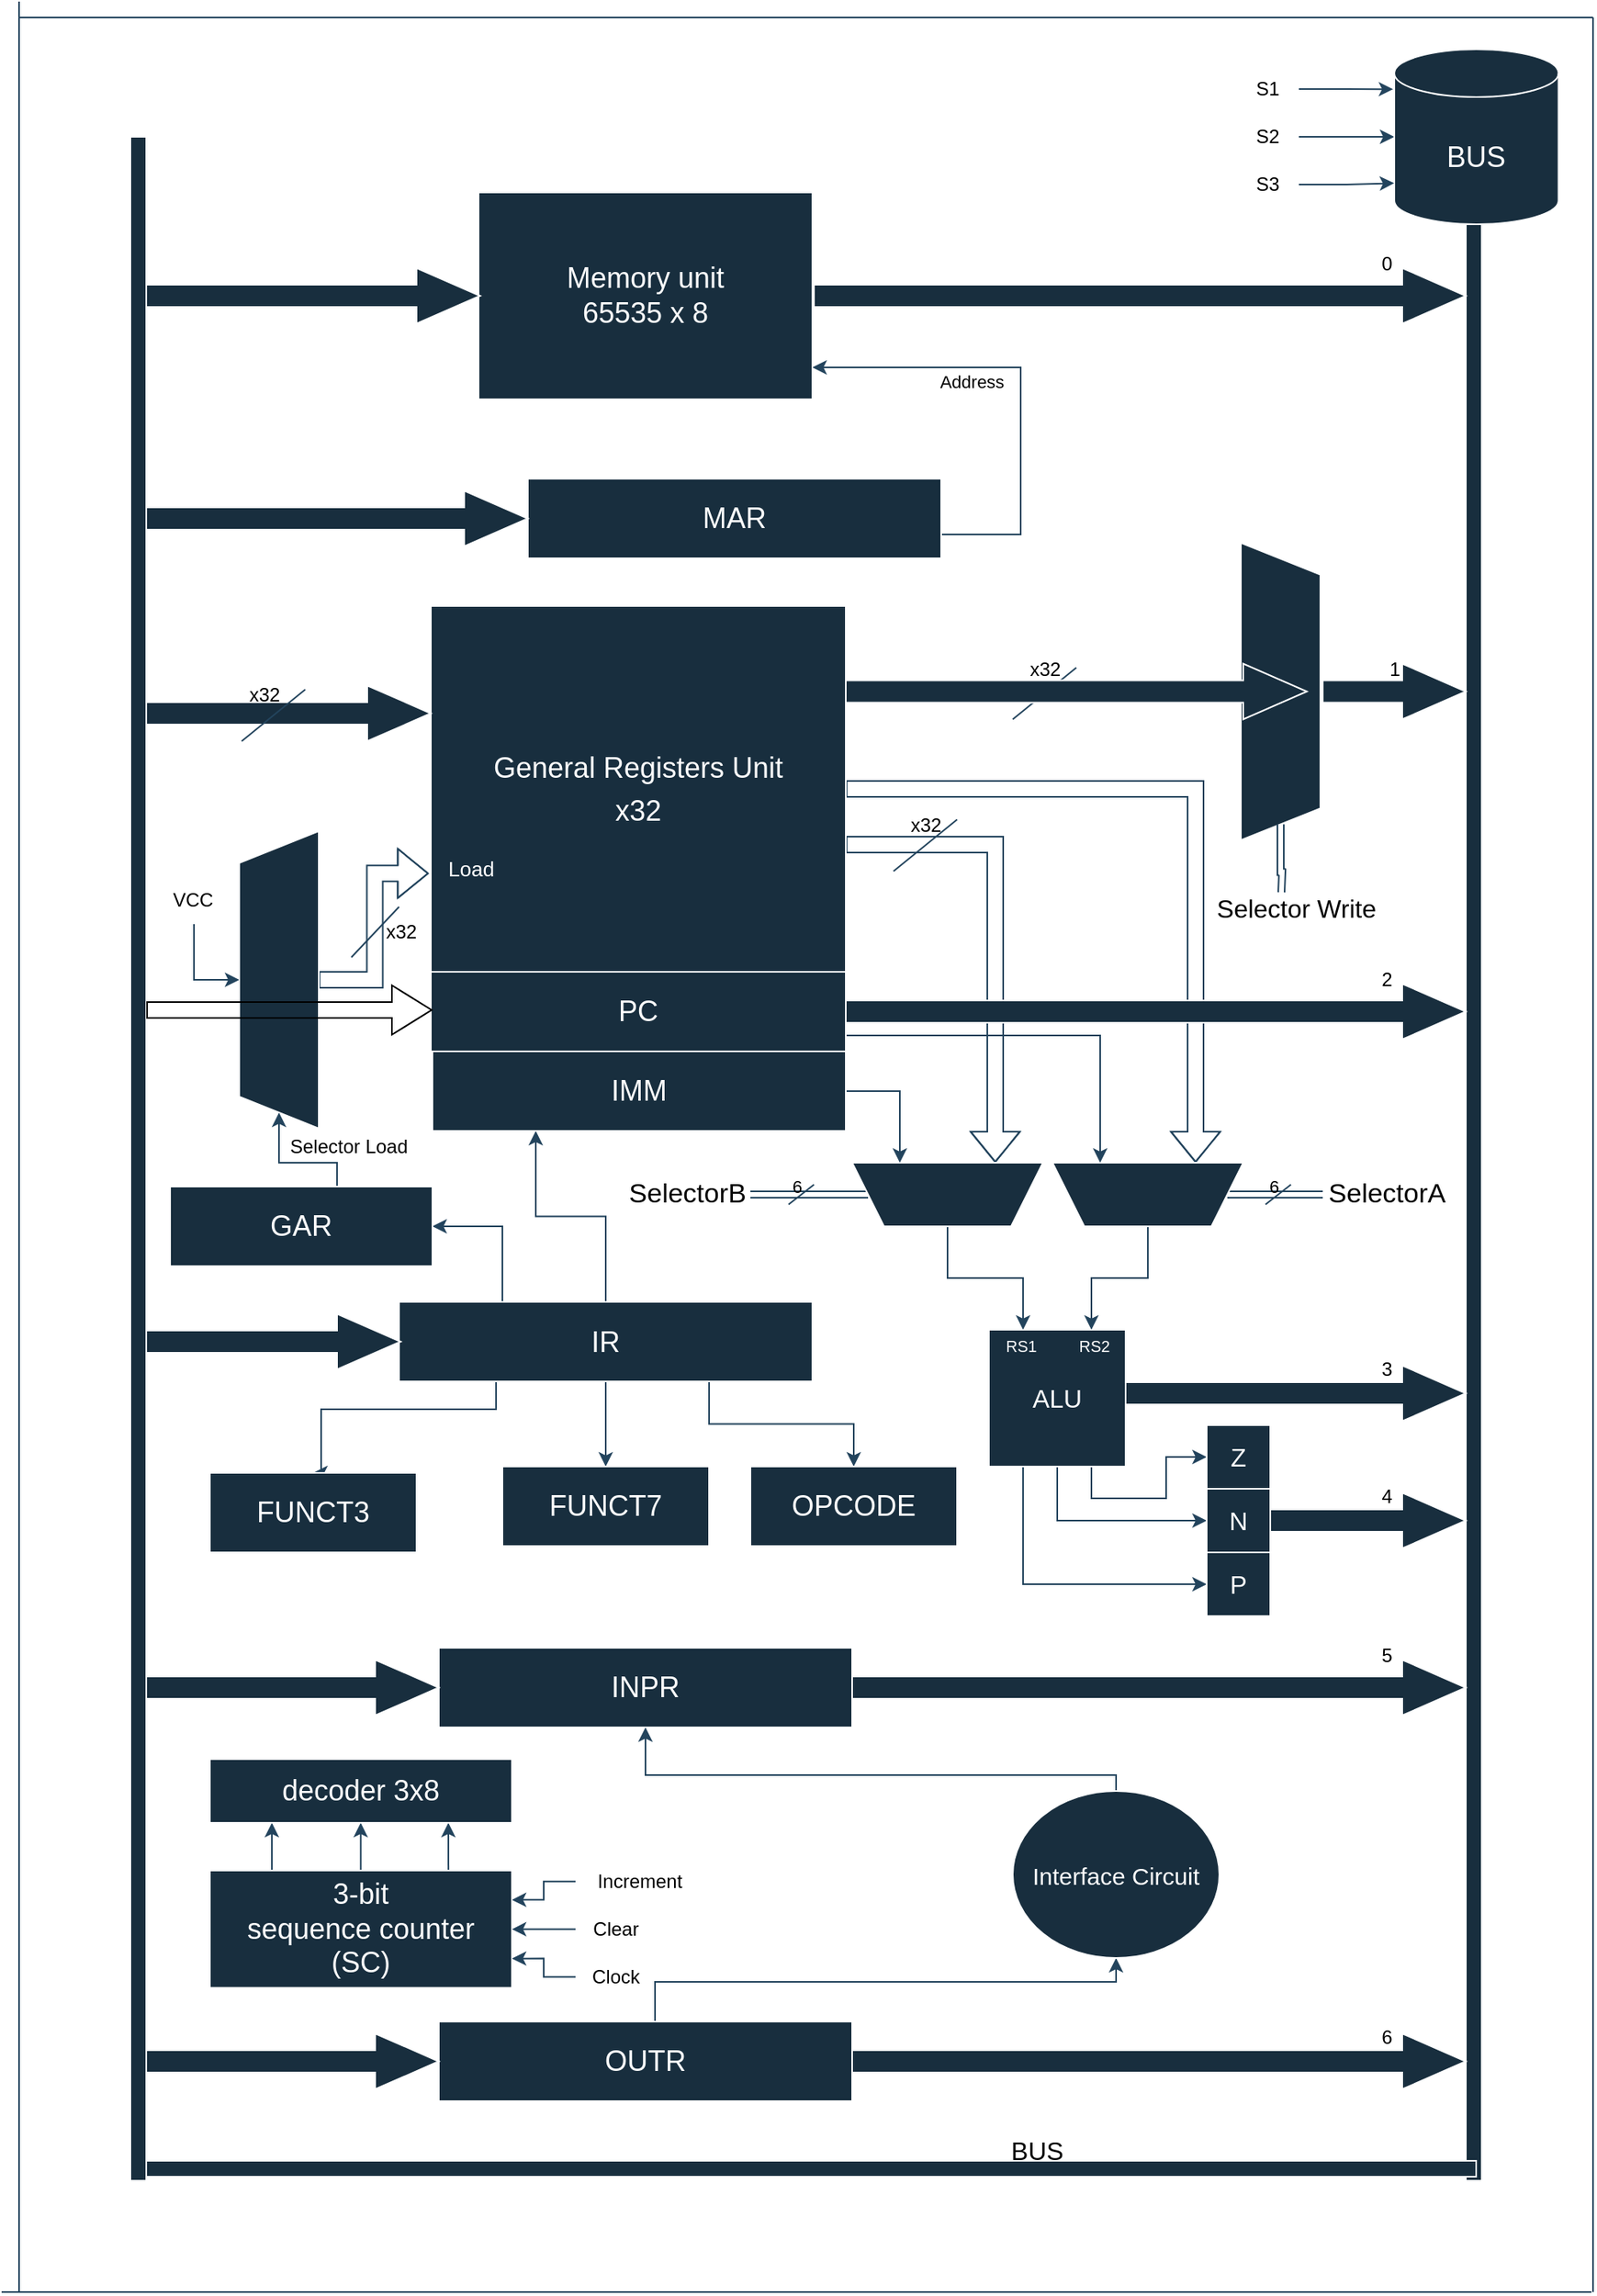 <mxfile version="27.0.8">
  <diagram name="Page-1" id="AlI4EncNNMdCl61SNeBN">
    <mxGraphModel dx="1042" dy="562" grid="1" gridSize="10" guides="1" tooltips="1" connect="1" arrows="1" fold="1" page="1" pageScale="1" pageWidth="827" pageHeight="1169" background="#ffffff" math="0" shadow="0">
      <root>
        <mxCell id="0" />
        <mxCell id="1" parent="0" />
        <mxCell id="_8ZAXlefnrJj5G8Nu_vt-1" value="&lt;font style=&quot;font-size: 18px;&quot;&gt;Memory unit&lt;/font&gt;&lt;div&gt;&lt;font style=&quot;font-size: 18px;&quot;&gt;65535 x 8&lt;/font&gt;&lt;/div&gt;" style="rounded=0;whiteSpace=wrap;html=1;fillStyle=auto;labelBackgroundColor=none;labelBorderColor=none;textShadow=0;fillColor=#182E3E;strokeColor=#FFFFFF;fontColor=light-dark(#FFFFFF,#121212);" parent="1" vertex="1">
          <mxGeometry x="329" y="120" width="210" height="130" as="geometry" />
        </mxCell>
        <mxCell id="_8ZAXlefnrJj5G8Nu_vt-2" value="" style="edgeStyle=orthogonalEdgeStyle;rounded=0;orthogonalLoop=1;jettySize=auto;html=1;labelBackgroundColor=none;fontColor=light-dark(#000000, #121212);labelBorderColor=none;textShadow=0;strokeColor=#23445D;" parent="1" edge="1">
          <mxGeometry relative="1" as="geometry">
            <Array as="points">
              <mxPoint x="670" y="335" />
              <mxPoint x="670" y="230" />
            </Array>
            <mxPoint x="620" y="335" as="sourcePoint" />
            <mxPoint x="539" y="230" as="targetPoint" />
          </mxGeometry>
        </mxCell>
        <mxCell id="_8ZAXlefnrJj5G8Nu_vt-3" value="Address" style="edgeLabel;html=1;align=center;verticalAlign=middle;resizable=0;points=[];labelBackgroundColor=none;rounded=0;labelBorderColor=none;textShadow=0;fontColor=light-dark(#000000, #121212);" parent="_8ZAXlefnrJj5G8Nu_vt-2" vertex="1" connectable="0">
          <mxGeometry x="0.455" y="2" relative="1" as="geometry">
            <mxPoint x="22" y="7" as="offset" />
          </mxGeometry>
        </mxCell>
        <mxCell id="_8ZAXlefnrJj5G8Nu_vt-4" value="&lt;font style=&quot;font-size: 18px;&quot;&gt;MAR&lt;/font&gt;" style="rounded=0;whiteSpace=wrap;html=1;labelBackgroundColor=none;labelBorderColor=none;textShadow=0;fillColor=#182E3E;strokeColor=#FFFFFF;fontColor=light-dark(#FFFFFF,#121212);" parent="1" vertex="1">
          <mxGeometry x="360" y="300" width="260" height="50" as="geometry" />
        </mxCell>
        <mxCell id="_8ZAXlefnrJj5G8Nu_vt-8" style="edgeStyle=orthogonalEdgeStyle;rounded=0;orthogonalLoop=1;jettySize=auto;html=1;entryX=0.5;entryY=0;entryDx=0;entryDy=0;labelBorderColor=none;textShadow=0;labelBackgroundColor=none;fontColor=light-dark(#000000, #121212);strokeColor=#23445D;" parent="1" source="_8ZAXlefnrJj5G8Nu_vt-12" target="_8ZAXlefnrJj5G8Nu_vt-77" edge="1">
          <mxGeometry relative="1" as="geometry" />
        </mxCell>
        <mxCell id="_8ZAXlefnrJj5G8Nu_vt-9" style="edgeStyle=orthogonalEdgeStyle;rounded=0;orthogonalLoop=1;jettySize=auto;html=1;entryX=0.5;entryY=0;entryDx=0;entryDy=0;labelBorderColor=none;textShadow=0;labelBackgroundColor=none;fontColor=light-dark(#000000, #121212);strokeColor=#23445D;" parent="1" source="_8ZAXlefnrJj5G8Nu_vt-12" target="_8ZAXlefnrJj5G8Nu_vt-76" edge="1">
          <mxGeometry relative="1" as="geometry">
            <Array as="points">
              <mxPoint x="340" y="885" />
              <mxPoint x="230" y="885" />
              <mxPoint x="230" y="925" />
            </Array>
          </mxGeometry>
        </mxCell>
        <mxCell id="_8ZAXlefnrJj5G8Nu_vt-224" style="edgeStyle=orthogonalEdgeStyle;rounded=0;orthogonalLoop=1;jettySize=auto;html=1;exitX=0.75;exitY=1;exitDx=0;exitDy=0;entryX=0.5;entryY=0;entryDx=0;entryDy=0;labelBorderColor=none;textShadow=0;labelBackgroundColor=none;fontColor=light-dark(#000000, #121212);strokeColor=#23445D;" parent="1" source="_8ZAXlefnrJj5G8Nu_vt-12" target="_8ZAXlefnrJj5G8Nu_vt-75" edge="1">
          <mxGeometry relative="1" as="geometry" />
        </mxCell>
        <mxCell id="_8ZAXlefnrJj5G8Nu_vt-225" style="edgeStyle=orthogonalEdgeStyle;rounded=0;orthogonalLoop=1;jettySize=auto;html=1;entryX=0.25;entryY=1;entryDx=0;entryDy=0;labelBorderColor=none;textShadow=0;labelBackgroundColor=none;fontColor=light-dark(#000000, #121212);strokeColor=#23445D;exitX=0.5;exitY=0;exitDx=0;exitDy=0;" parent="1" source="_8ZAXlefnrJj5G8Nu_vt-12" target="_8ZAXlefnrJj5G8Nu_vt-191" edge="1">
          <mxGeometry relative="1" as="geometry">
            <mxPoint x="400" y="910" as="sourcePoint" />
            <mxPoint x="365" y="820" as="targetPoint" />
          </mxGeometry>
        </mxCell>
        <mxCell id="_8ZAXlefnrJj5G8Nu_vt-234" style="edgeStyle=orthogonalEdgeStyle;rounded=0;orthogonalLoop=1;jettySize=auto;html=1;exitX=0.25;exitY=0;exitDx=0;exitDy=0;entryX=1;entryY=0.5;entryDx=0;entryDy=0;strokeColor=#23445D;" parent="1" source="_8ZAXlefnrJj5G8Nu_vt-12" target="_8ZAXlefnrJj5G8Nu_vt-233" edge="1">
          <mxGeometry relative="1" as="geometry" />
        </mxCell>
        <mxCell id="_8ZAXlefnrJj5G8Nu_vt-12" value="&lt;font style=&quot;font-size: 18px;&quot;&gt;IR&lt;/font&gt;" style="rounded=0;whiteSpace=wrap;html=1;labelBackgroundColor=none;labelBorderColor=none;textShadow=0;fillColor=#182E3E;strokeColor=#FFFFFF;fontColor=light-dark(#FFFFFF,#121212);" parent="1" vertex="1">
          <mxGeometry x="279" y="817.5" width="260" height="50" as="geometry" />
        </mxCell>
        <mxCell id="_8ZAXlefnrJj5G8Nu_vt-208" style="edgeStyle=orthogonalEdgeStyle;rounded=0;orthogonalLoop=1;jettySize=auto;html=1;exitX=0.75;exitY=1;exitDx=0;exitDy=0;entryX=0;entryY=0.5;entryDx=0;entryDy=0;labelBorderColor=none;textShadow=0;labelBackgroundColor=none;fontColor=light-dark(#000000, #121212);strokeColor=#23445D;" parent="1" source="_8ZAXlefnrJj5G8Nu_vt-26" target="_8ZAXlefnrJj5G8Nu_vt-57" edge="1">
          <mxGeometry relative="1" as="geometry" />
        </mxCell>
        <mxCell id="_8ZAXlefnrJj5G8Nu_vt-209" style="edgeStyle=orthogonalEdgeStyle;rounded=0;orthogonalLoop=1;jettySize=auto;html=1;exitX=0.5;exitY=1;exitDx=0;exitDy=0;entryX=0;entryY=0.5;entryDx=0;entryDy=0;labelBorderColor=none;textShadow=0;labelBackgroundColor=none;fontColor=light-dark(#000000, #121212);strokeColor=#23445D;" parent="1" source="_8ZAXlefnrJj5G8Nu_vt-26" target="_8ZAXlefnrJj5G8Nu_vt-56" edge="1">
          <mxGeometry relative="1" as="geometry" />
        </mxCell>
        <mxCell id="_8ZAXlefnrJj5G8Nu_vt-210" style="edgeStyle=orthogonalEdgeStyle;rounded=0;orthogonalLoop=1;jettySize=auto;html=1;exitX=0.25;exitY=1;exitDx=0;exitDy=0;entryX=0;entryY=0.5;entryDx=0;entryDy=0;labelBorderColor=none;textShadow=0;labelBackgroundColor=none;fontColor=light-dark(#000000, #121212);strokeColor=#23445D;" parent="1" source="_8ZAXlefnrJj5G8Nu_vt-26" target="_8ZAXlefnrJj5G8Nu_vt-55" edge="1">
          <mxGeometry relative="1" as="geometry" />
        </mxCell>
        <mxCell id="_8ZAXlefnrJj5G8Nu_vt-26" value="&lt;font style=&quot;font-size: 16px;&quot;&gt;ALU&lt;/font&gt;" style="whiteSpace=wrap;html=1;aspect=fixed;labelBackgroundColor=none;rounded=0;labelBorderColor=none;textShadow=0;fillColor=#182E3E;strokeColor=#FFFFFF;fontColor=light-dark(#FFFFFF,#121212);" parent="1" vertex="1">
          <mxGeometry x="650" y="835" width="86" height="86" as="geometry" />
        </mxCell>
        <mxCell id="_8ZAXlefnrJj5G8Nu_vt-29" value="" style="html=1;points=[[0,0,0,0,5],[0,1,0,0,-5],[1,0,0,0,5],[1,1,0,0,-5]];perimeter=orthogonalPerimeter;outlineConnect=0;targetShapes=umlLifeline;portConstraint=eastwest;newEdgeStyle={&quot;curved&quot;:0,&quot;rounded&quot;:0};labelBackgroundColor=none;rounded=0;labelBorderColor=none;textShadow=0;fillColor=#182E3E;strokeColor=#FFFFFF;fontColor=light-dark(#000000, #121212);" parent="1" vertex="1">
          <mxGeometry x="950" y="80" width="10" height="1290" as="geometry" />
        </mxCell>
        <mxCell id="_8ZAXlefnrJj5G8Nu_vt-30" value="" style="html=1;points=[[0,0,0,0,5],[0,1,0,0,-5],[1,0,0,0,5],[1,1,0,0,-5]];perimeter=orthogonalPerimeter;outlineConnect=0;targetShapes=umlLifeline;portConstraint=eastwest;newEdgeStyle={&quot;curved&quot;:0,&quot;rounded&quot;:0};rotation=90;labelBackgroundColor=none;rounded=0;labelBorderColor=none;textShadow=0;fillColor=#182E3E;strokeColor=#FFFFFF;fontColor=light-dark(#000000, #121212);" parent="1" vertex="1">
          <mxGeometry x="528.37" y="939.38" width="10" height="846.25" as="geometry" />
        </mxCell>
        <mxCell id="_8ZAXlefnrJj5G8Nu_vt-31" value="" style="html=1;points=[[0,0,0,0,5],[0,1,0,0,-5],[1,0,0,0,5],[1,1,0,0,-5]];perimeter=orthogonalPerimeter;outlineConnect=0;targetShapes=umlLifeline;portConstraint=eastwest;newEdgeStyle={&quot;curved&quot;:0,&quot;rounded&quot;:0};labelBackgroundColor=none;rounded=0;labelBorderColor=none;textShadow=0;fillColor=#182E3E;strokeColor=#FFFFFF;fontColor=light-dark(#000000, #121212);" parent="1" vertex="1">
          <mxGeometry x="110" y="85" width="10" height="1285" as="geometry" />
        </mxCell>
        <mxCell id="_8ZAXlefnrJj5G8Nu_vt-35" value="" style="html=1;shadow=0;dashed=0;align=center;verticalAlign=middle;shape=mxgraph.arrows2.arrow;dy=0.6;dx=40;notch=0;labelBackgroundColor=none;rounded=0;labelBorderColor=none;textShadow=0;fillColor=#182E3E;strokeColor=#FFFFFF;fontColor=light-dark(#000000, #121212);" parent="1" vertex="1">
          <mxGeometry x="540" y="167.5" width="410" height="35" as="geometry" />
        </mxCell>
        <mxCell id="_8ZAXlefnrJj5G8Nu_vt-36" value="" style="html=1;shadow=0;dashed=0;align=center;verticalAlign=middle;shape=mxgraph.arrows2.arrow;dy=0.6;dx=40;notch=0;textShadow=0;labelBackgroundColor=none;rounded=0;labelBorderColor=none;fillColor=#182E3E;strokeColor=#FFFFFF;fontColor=light-dark(#000000, #121212);" parent="1" vertex="1">
          <mxGeometry x="736" y="857.5" width="214" height="35" as="geometry" />
        </mxCell>
        <mxCell id="_8ZAXlefnrJj5G8Nu_vt-37" value="" style="html=1;shadow=0;dashed=0;align=center;verticalAlign=middle;shape=mxgraph.arrows2.arrow;dy=0.6;dx=40;notch=0;labelBackgroundColor=none;rounded=0;labelBorderColor=none;textShadow=0;fillColor=#182E3E;strokeColor=#FFFFFF;fontColor=light-dark(#000000, #121212);" parent="1" vertex="1">
          <mxGeometry x="120" y="167.5" width="210" height="35" as="geometry" />
        </mxCell>
        <mxCell id="_8ZAXlefnrJj5G8Nu_vt-38" value="" style="html=1;shadow=0;dashed=0;align=center;verticalAlign=middle;shape=mxgraph.arrows2.arrow;dy=0.6;dx=40;notch=0;labelBackgroundColor=none;rounded=0;labelBorderColor=none;textShadow=0;fillColor=#182E3E;strokeColor=#FFFFFF;fontColor=light-dark(#000000, #121212);" parent="1" vertex="1">
          <mxGeometry x="120" y="307.5" width="240" height="35" as="geometry" />
        </mxCell>
        <mxCell id="_8ZAXlefnrJj5G8Nu_vt-40" value="" style="html=1;shadow=0;dashed=0;align=center;verticalAlign=middle;shape=mxgraph.arrows2.arrow;dy=0.6;dx=40;notch=0;labelBackgroundColor=none;rounded=0;labelBorderColor=none;textShadow=0;fillColor=#182E3E;strokeColor=#FFFFFF;fontColor=light-dark(#000000, #121212);" parent="1" vertex="1">
          <mxGeometry x="120" y="825" width="160" height="35" as="geometry" />
        </mxCell>
        <mxCell id="_8ZAXlefnrJj5G8Nu_vt-46" value="0" style="text;html=1;align=center;verticalAlign=middle;resizable=0;points=[];autosize=1;strokeColor=none;fillColor=none;labelBackgroundColor=none;rounded=0;labelBorderColor=none;textShadow=0;fontColor=light-dark(#000000, #121212);" parent="1" vertex="1">
          <mxGeometry x="885" y="150" width="30" height="30" as="geometry" />
        </mxCell>
        <mxCell id="_8ZAXlefnrJj5G8Nu_vt-51" value="S1" style="text;html=1;align=center;verticalAlign=middle;resizable=0;points=[];autosize=1;strokeColor=none;fillColor=none;labelBackgroundColor=none;rounded=0;labelBorderColor=none;textShadow=0;fontColor=light-dark(#000000, #121212);" parent="1" vertex="1">
          <mxGeometry x="805" y="40" width="40" height="30" as="geometry" />
        </mxCell>
        <mxCell id="_8ZAXlefnrJj5G8Nu_vt-52" style="edgeStyle=orthogonalEdgeStyle;rounded=0;orthogonalLoop=1;jettySize=auto;html=1;labelBorderColor=none;textShadow=0;labelBackgroundColor=none;fontColor=light-dark(#000000, #121212);strokeColor=#23445D;" parent="1" source="_8ZAXlefnrJj5G8Nu_vt-53" target="_8ZAXlefnrJj5G8Nu_vt-74" edge="1">
          <mxGeometry relative="1" as="geometry" />
        </mxCell>
        <mxCell id="_8ZAXlefnrJj5G8Nu_vt-53" value="S2" style="text;html=1;align=center;verticalAlign=middle;resizable=0;points=[];autosize=1;strokeColor=none;fillColor=none;labelBackgroundColor=none;rounded=0;labelBorderColor=none;textShadow=0;fontColor=light-dark(#000000, #121212);" parent="1" vertex="1">
          <mxGeometry x="805" y="70" width="40" height="30" as="geometry" />
        </mxCell>
        <mxCell id="_8ZAXlefnrJj5G8Nu_vt-54" value="S3" style="text;html=1;align=center;verticalAlign=middle;resizable=0;points=[];autosize=1;strokeColor=none;fillColor=none;labelBackgroundColor=none;rounded=0;labelBorderColor=none;textShadow=0;fontColor=light-dark(#000000, #121212);" parent="1" vertex="1">
          <mxGeometry x="805" y="100" width="40" height="30" as="geometry" />
        </mxCell>
        <mxCell id="_8ZAXlefnrJj5G8Nu_vt-55" value="&lt;font style=&quot;font-size: 16px;&quot;&gt;P&lt;/font&gt;" style="whiteSpace=wrap;html=1;aspect=fixed;labelBackgroundColor=none;rounded=0;labelBorderColor=none;textShadow=0;fillColor=#182E3E;strokeColor=#FFFFFF;fontColor=light-dark(#FFFFFF,#121212);" parent="1" vertex="1">
          <mxGeometry x="787" y="975" width="40" height="40" as="geometry" />
        </mxCell>
        <mxCell id="_8ZAXlefnrJj5G8Nu_vt-56" value="&lt;font style=&quot;font-size: 16px;&quot;&gt;N&lt;/font&gt;" style="whiteSpace=wrap;html=1;aspect=fixed;labelBackgroundColor=none;rounded=0;labelBorderColor=none;textShadow=0;fillColor=#182E3E;strokeColor=#FFFFFF;fontColor=light-dark(#FFFFFF,#121212);" parent="1" vertex="1">
          <mxGeometry x="787" y="935" width="40" height="40" as="geometry" />
        </mxCell>
        <mxCell id="_8ZAXlefnrJj5G8Nu_vt-57" value="&lt;span style=&quot;font-size: 16px;&quot;&gt;Z&lt;/span&gt;" style="whiteSpace=wrap;html=1;aspect=fixed;labelBackgroundColor=none;rounded=0;labelBorderColor=none;textShadow=0;fillColor=#182E3E;strokeColor=#FFFFFF;fontColor=light-dark(#FFFFFF,#121212);" parent="1" vertex="1">
          <mxGeometry x="787" y="895" width="40" height="40" as="geometry" />
        </mxCell>
        <mxCell id="_8ZAXlefnrJj5G8Nu_vt-58" value="&lt;font style=&quot;font-size: 16px;&quot;&gt;BUS&lt;/font&gt;" style="text;html=1;align=center;verticalAlign=middle;resizable=0;points=[];autosize=1;strokeColor=none;fillColor=none;labelBackgroundColor=none;labelBorderColor=none;textShadow=0;fontColor=light-dark(#000000, #121212);" parent="1" vertex="1">
          <mxGeometry x="650" y="1336" width="60" height="30" as="geometry" />
        </mxCell>
        <mxCell id="_8ZAXlefnrJj5G8Nu_vt-59" value="" style="endArrow=none;html=1;rounded=0;labelBorderColor=none;textShadow=0;labelBackgroundColor=none;fontColor=light-dark(#000000, #121212);strokeColor=#23445D;" parent="1" edge="1">
          <mxGeometry width="50" height="50" relative="1" as="geometry">
            <mxPoint x="40" y="10" as="sourcePoint" />
            <mxPoint x="1030" y="10" as="targetPoint" />
          </mxGeometry>
        </mxCell>
        <mxCell id="_8ZAXlefnrJj5G8Nu_vt-60" value="" style="endArrow=none;html=1;rounded=0;labelBorderColor=none;textShadow=0;labelBackgroundColor=none;fontColor=light-dark(#000000, #121212);strokeColor=#23445D;" parent="1" edge="1">
          <mxGeometry width="50" height="50" relative="1" as="geometry">
            <mxPoint x="1030" y="1440" as="sourcePoint" />
            <mxPoint x="1030" y="10" as="targetPoint" />
          </mxGeometry>
        </mxCell>
        <mxCell id="_8ZAXlefnrJj5G8Nu_vt-61" value="" style="endArrow=none;html=1;rounded=0;labelBorderColor=none;textShadow=0;labelBackgroundColor=none;fontColor=light-dark(#000000, #121212);strokeColor=#23445D;" parent="1" edge="1">
          <mxGeometry width="50" height="50" relative="1" as="geometry">
            <mxPoint x="29" y="1440" as="sourcePoint" />
            <mxPoint x="1029" y="1440" as="targetPoint" />
          </mxGeometry>
        </mxCell>
        <mxCell id="_8ZAXlefnrJj5G8Nu_vt-62" value="" style="endArrow=none;html=1;rounded=0;labelBorderColor=none;textShadow=0;labelBackgroundColor=none;fontColor=light-dark(#000000, #121212);strokeColor=#23445D;" parent="1" edge="1">
          <mxGeometry width="50" height="50" relative="1" as="geometry">
            <mxPoint x="40" y="1440" as="sourcePoint" />
            <mxPoint x="40" as="targetPoint" />
          </mxGeometry>
        </mxCell>
        <mxCell id="_8ZAXlefnrJj5G8Nu_vt-63" value="&lt;span style=&quot;font-size: 18px;&quot;&gt;INPR&lt;/span&gt;" style="rounded=0;whiteSpace=wrap;html=1;labelBackgroundColor=none;labelBorderColor=none;textShadow=0;fillColor=#182E3E;strokeColor=#FFFFFF;fontColor=light-dark(#FFFFFF,#121212);" parent="1" vertex="1">
          <mxGeometry x="304" y="1035" width="260" height="50" as="geometry" />
        </mxCell>
        <mxCell id="_8ZAXlefnrJj5G8Nu_vt-64" style="edgeStyle=orthogonalEdgeStyle;rounded=0;orthogonalLoop=1;jettySize=auto;html=1;entryX=0.5;entryY=1;entryDx=0;entryDy=0;labelBorderColor=none;textShadow=0;labelBackgroundColor=none;fontColor=light-dark(#000000, #121212);strokeColor=#23445D;" parent="1" source="_8ZAXlefnrJj5G8Nu_vt-65" target="_8ZAXlefnrJj5G8Nu_vt-71" edge="1">
          <mxGeometry relative="1" as="geometry">
            <Array as="points">
              <mxPoint x="440" y="1245" />
              <mxPoint x="730" y="1245" />
            </Array>
          </mxGeometry>
        </mxCell>
        <mxCell id="_8ZAXlefnrJj5G8Nu_vt-65" value="&lt;font style=&quot;font-size: 18px;&quot;&gt;OUTR&lt;/font&gt;" style="rounded=0;whiteSpace=wrap;html=1;labelBackgroundColor=none;labelBorderColor=none;textShadow=0;fillColor=#182E3E;strokeColor=#FFFFFF;fontColor=light-dark(#FFFFFF,#121212);" parent="1" vertex="1">
          <mxGeometry x="304" y="1270" width="260" height="50" as="geometry" />
        </mxCell>
        <mxCell id="_8ZAXlefnrJj5G8Nu_vt-66" value="" style="html=1;shadow=0;dashed=0;align=center;verticalAlign=middle;shape=mxgraph.arrows2.arrow;dy=0.6;dx=40;notch=0;labelBackgroundColor=none;rounded=0;labelBorderColor=none;textShadow=0;fillColor=#182E3E;strokeColor=#FFFFFF;fontColor=light-dark(#000000, #121212);" parent="1" vertex="1">
          <mxGeometry x="564" y="1042.5" width="386" height="35" as="geometry" />
        </mxCell>
        <mxCell id="_8ZAXlefnrJj5G8Nu_vt-67" value="" style="html=1;shadow=0;dashed=0;align=center;verticalAlign=middle;shape=mxgraph.arrows2.arrow;dy=0.6;dx=40;notch=0;labelBackgroundColor=none;rounded=0;labelBorderColor=none;textShadow=0;fillColor=#182E3E;strokeColor=#FFFFFF;fontColor=light-dark(#000000, #121212);" parent="1" vertex="1">
          <mxGeometry x="120" y="1042.5" width="184" height="35" as="geometry" />
        </mxCell>
        <mxCell id="_8ZAXlefnrJj5G8Nu_vt-68" value="" style="html=1;shadow=0;dashed=0;align=center;verticalAlign=middle;shape=mxgraph.arrows2.arrow;dy=0.6;dx=40;notch=0;labelBackgroundColor=none;rounded=0;labelBorderColor=none;textShadow=0;fillColor=#182E3E;strokeColor=#FFFFFF;fontColor=light-dark(#000000, #121212);" parent="1" vertex="1">
          <mxGeometry x="120" y="1277.5" width="184" height="35" as="geometry" />
        </mxCell>
        <mxCell id="_8ZAXlefnrJj5G8Nu_vt-70" style="edgeStyle=orthogonalEdgeStyle;rounded=0;orthogonalLoop=1;jettySize=auto;html=1;entryX=0.5;entryY=1;entryDx=0;entryDy=0;labelBorderColor=none;textShadow=0;labelBackgroundColor=none;fontColor=light-dark(#000000, #121212);strokeColor=#23445D;" parent="1" source="_8ZAXlefnrJj5G8Nu_vt-71" target="_8ZAXlefnrJj5G8Nu_vt-63" edge="1">
          <mxGeometry relative="1" as="geometry">
            <Array as="points">
              <mxPoint x="434" y="1115" />
            </Array>
          </mxGeometry>
        </mxCell>
        <mxCell id="_8ZAXlefnrJj5G8Nu_vt-71" value="&lt;font style=&quot;font-size: 15px;&quot;&gt;Interface Circuit&lt;/font&gt;" style="ellipse;whiteSpace=wrap;html=1;labelBorderColor=none;textShadow=0;labelBackgroundColor=none;fillColor=#182E3E;strokeColor=#FFFFFF;fontColor=light-dark(#FFFFFF,#121212);" parent="1" vertex="1">
          <mxGeometry x="665" y="1125" width="130" height="105" as="geometry" />
        </mxCell>
        <mxCell id="_8ZAXlefnrJj5G8Nu_vt-72" value="" style="html=1;shadow=0;dashed=0;align=center;verticalAlign=middle;shape=mxgraph.arrows2.arrow;dy=0.6;dx=40;notch=0;labelBackgroundColor=none;rounded=0;labelBorderColor=none;textShadow=0;fillColor=#182E3E;strokeColor=#FFFFFF;fontColor=light-dark(#000000, #121212);" parent="1" vertex="1">
          <mxGeometry x="564" y="1277.5" width="386" height="35" as="geometry" />
        </mxCell>
        <mxCell id="_8ZAXlefnrJj5G8Nu_vt-74" value="&lt;font style=&quot;font-size: 18px; color: rgb(255, 255, 255);&quot;&gt;BUS&lt;/font&gt;" style="shape=cylinder3;whiteSpace=wrap;html=1;boundedLbl=1;backgroundOutline=1;size=15;labelBorderColor=none;textShadow=0;labelBackgroundColor=none;fillColor=#182E3E;strokeColor=#FFFFFF;fontColor=light-dark(#000000, #121212);" parent="1" vertex="1">
          <mxGeometry x="905" y="30" width="103.31" height="110" as="geometry" />
        </mxCell>
        <mxCell id="_8ZAXlefnrJj5G8Nu_vt-75" value="&lt;span style=&quot;font-size: 18px;&quot;&gt;OPCODE&lt;/span&gt;" style="rounded=0;whiteSpace=wrap;html=1;labelBackgroundColor=none;labelBorderColor=none;textShadow=0;fillColor=#182E3E;strokeColor=#FFFFFF;fontColor=light-dark(#FFFFFF,#121212);" parent="1" vertex="1">
          <mxGeometry x="500" y="921" width="130" height="50" as="geometry" />
        </mxCell>
        <mxCell id="_8ZAXlefnrJj5G8Nu_vt-76" value="&lt;span style=&quot;font-size: 18px;&quot;&gt;FUNCT3&lt;/span&gt;" style="rounded=0;whiteSpace=wrap;html=1;labelBackgroundColor=none;labelBorderColor=none;textShadow=0;fillColor=#182E3E;strokeColor=#FFFFFF;fontColor=light-dark(#FFFFFF,#121212);" parent="1" vertex="1">
          <mxGeometry x="160" y="925" width="130" height="50" as="geometry" />
        </mxCell>
        <mxCell id="_8ZAXlefnrJj5G8Nu_vt-77" value="&lt;span style=&quot;font-size: 18px;&quot;&gt;FUNCT7&lt;/span&gt;" style="rounded=0;whiteSpace=wrap;html=1;labelBackgroundColor=none;labelBorderColor=none;textShadow=0;fillColor=#182E3E;strokeColor=#FFFFFF;fontColor=light-dark(#FFFFFF,#121212);" parent="1" vertex="1">
          <mxGeometry x="344" y="921" width="130" height="50" as="geometry" />
        </mxCell>
        <mxCell id="_8ZAXlefnrJj5G8Nu_vt-80" style="edgeStyle=orthogonalEdgeStyle;rounded=0;orthogonalLoop=1;jettySize=auto;html=1;entryX=-0.007;entryY=0.228;entryDx=0;entryDy=0;entryPerimeter=0;labelBorderColor=none;textShadow=0;labelBackgroundColor=none;fontColor=light-dark(#000000, #121212);strokeColor=#23445D;" parent="1" source="_8ZAXlefnrJj5G8Nu_vt-51" target="_8ZAXlefnrJj5G8Nu_vt-74" edge="1">
          <mxGeometry relative="1" as="geometry" />
        </mxCell>
        <mxCell id="_8ZAXlefnrJj5G8Nu_vt-81" style="edgeStyle=orthogonalEdgeStyle;rounded=0;orthogonalLoop=1;jettySize=auto;html=1;entryX=-0.001;entryY=0.765;entryDx=0;entryDy=0;entryPerimeter=0;labelBorderColor=none;textShadow=0;labelBackgroundColor=none;fontColor=light-dark(#000000, #121212);strokeColor=#23445D;" parent="1" source="_8ZAXlefnrJj5G8Nu_vt-54" target="_8ZAXlefnrJj5G8Nu_vt-74" edge="1">
          <mxGeometry relative="1" as="geometry" />
        </mxCell>
        <mxCell id="_8ZAXlefnrJj5G8Nu_vt-82" style="edgeStyle=orthogonalEdgeStyle;rounded=0;orthogonalLoop=1;jettySize=auto;html=1;labelBorderColor=none;textShadow=0;labelBackgroundColor=none;fontColor=light-dark(#000000, #121212);strokeColor=#23445D;" parent="1" edge="1">
          <mxGeometry relative="1" as="geometry">
            <mxPoint x="254.88" y="1145.01" as="targetPoint" />
            <mxPoint x="254.88" y="1175.01" as="sourcePoint" />
          </mxGeometry>
        </mxCell>
        <mxCell id="_8ZAXlefnrJj5G8Nu_vt-83" style="edgeStyle=orthogonalEdgeStyle;rounded=0;orthogonalLoop=1;jettySize=auto;html=1;labelBorderColor=none;textShadow=0;labelBackgroundColor=none;fontColor=light-dark(#000000, #121212);strokeColor=#23445D;" parent="1" edge="1">
          <mxGeometry relative="1" as="geometry">
            <mxPoint x="199" y="1145.01" as="targetPoint" />
            <mxPoint x="199.0" y="1175.01" as="sourcePoint" />
          </mxGeometry>
        </mxCell>
        <mxCell id="_8ZAXlefnrJj5G8Nu_vt-84" style="edgeStyle=orthogonalEdgeStyle;rounded=0;orthogonalLoop=1;jettySize=auto;html=1;exitX=0.5;exitY=0;exitDx=0;exitDy=0;labelBorderColor=none;textShadow=0;labelBackgroundColor=none;fontColor=light-dark(#000000, #121212);strokeColor=#23445D;" parent="1" edge="1">
          <mxGeometry relative="1" as="geometry">
            <mxPoint x="310.003" y="1145.01" as="targetPoint" />
            <mxPoint x="310.06" y="1175.01" as="sourcePoint" />
          </mxGeometry>
        </mxCell>
        <mxCell id="_8ZAXlefnrJj5G8Nu_vt-85" value="&lt;span style=&quot;font-size: 18px;&quot;&gt;3-bit&lt;/span&gt;&lt;div&gt;&lt;span style=&quot;font-size: 18px;&quot;&gt;sequence counter&lt;/span&gt;&lt;/div&gt;&lt;div&gt;&lt;span style=&quot;font-size: 18px;&quot;&gt;(SC)&lt;/span&gt;&lt;/div&gt;" style="rounded=0;whiteSpace=wrap;html=1;fillStyle=auto;labelBackgroundColor=none;labelBorderColor=none;textShadow=0;fillColor=#182E3E;strokeColor=#FFFFFF;fontColor=light-dark(#FFFFFF,#121212);" parent="1" vertex="1">
          <mxGeometry x="160" y="1175.01" width="190" height="73.75" as="geometry" />
        </mxCell>
        <mxCell id="_8ZAXlefnrJj5G8Nu_vt-86" style="edgeStyle=orthogonalEdgeStyle;rounded=0;orthogonalLoop=1;jettySize=auto;html=1;entryX=1;entryY=0.25;entryDx=0;entryDy=0;labelBorderColor=none;textShadow=0;labelBackgroundColor=none;fontColor=light-dark(#000000, #121212);strokeColor=#23445D;" parent="1" source="_8ZAXlefnrJj5G8Nu_vt-87" target="_8ZAXlefnrJj5G8Nu_vt-85" edge="1">
          <mxGeometry relative="1" as="geometry" />
        </mxCell>
        <mxCell id="_8ZAXlefnrJj5G8Nu_vt-87" value="Increment" style="text;html=1;align=center;verticalAlign=middle;resizable=0;points=[];autosize=1;strokeColor=none;fillColor=none;labelBorderColor=none;textShadow=0;labelBackgroundColor=none;fontColor=light-dark(#000000, #121212);" parent="1" vertex="1">
          <mxGeometry x="390" y="1166.88" width="80" height="30" as="geometry" />
        </mxCell>
        <mxCell id="_8ZAXlefnrJj5G8Nu_vt-88" style="edgeStyle=orthogonalEdgeStyle;rounded=0;orthogonalLoop=1;jettySize=auto;html=1;entryX=1;entryY=0.5;entryDx=0;entryDy=0;labelBorderColor=none;textShadow=0;labelBackgroundColor=none;fontColor=light-dark(#000000, #121212);strokeColor=#23445D;" parent="1" source="_8ZAXlefnrJj5G8Nu_vt-89" target="_8ZAXlefnrJj5G8Nu_vt-85" edge="1">
          <mxGeometry relative="1" as="geometry" />
        </mxCell>
        <mxCell id="_8ZAXlefnrJj5G8Nu_vt-89" value="Clear" style="text;html=1;align=center;verticalAlign=middle;resizable=0;points=[];autosize=1;strokeColor=none;fillColor=none;labelBorderColor=none;textShadow=0;labelBackgroundColor=none;fontColor=light-dark(#000000, #121212);" parent="1" vertex="1">
          <mxGeometry x="390" y="1196.88" width="50" height="30" as="geometry" />
        </mxCell>
        <mxCell id="_8ZAXlefnrJj5G8Nu_vt-90" style="edgeStyle=orthogonalEdgeStyle;rounded=0;orthogonalLoop=1;jettySize=auto;html=1;entryX=1;entryY=0.75;entryDx=0;entryDy=0;labelBorderColor=none;textShadow=0;labelBackgroundColor=none;fontColor=light-dark(#000000, #121212);strokeColor=#23445D;" parent="1" source="_8ZAXlefnrJj5G8Nu_vt-91" target="_8ZAXlefnrJj5G8Nu_vt-85" edge="1">
          <mxGeometry relative="1" as="geometry" />
        </mxCell>
        <mxCell id="_8ZAXlefnrJj5G8Nu_vt-91" value="Clock" style="text;html=1;align=center;verticalAlign=middle;resizable=0;points=[];autosize=1;strokeColor=none;fillColor=none;labelBorderColor=none;textShadow=0;labelBackgroundColor=none;fontColor=light-dark(#000000, #121212);" parent="1" vertex="1">
          <mxGeometry x="390" y="1226.88" width="50" height="30" as="geometry" />
        </mxCell>
        <mxCell id="_8ZAXlefnrJj5G8Nu_vt-92" value="&lt;span style=&quot;font-size: 18px;&quot;&gt;decoder 3x8&lt;/span&gt;" style="rounded=0;whiteSpace=wrap;html=1;labelBackgroundColor=none;labelBorderColor=none;textShadow=0;fillColor=#182E3E;strokeColor=#FFFFFF;fontColor=light-dark(#FFFFFF,#121212);" parent="1" vertex="1">
          <mxGeometry x="160" y="1105" width="190" height="40" as="geometry" />
        </mxCell>
        <mxCell id="_8ZAXlefnrJj5G8Nu_vt-192" style="edgeStyle=orthogonalEdgeStyle;shape=flexArrow;rounded=0;orthogonalLoop=1;jettySize=auto;html=1;entryX=0.25;entryY=1;entryDx=0;entryDy=0;labelBorderColor=none;textShadow=0;labelBackgroundColor=none;fontColor=light-dark(#000000, #121212);strokeColor=#23445D;exitX=1;exitY=0.5;exitDx=0;exitDy=0;" parent="1" source="_8ZAXlefnrJj5G8Nu_vt-166" target="_8ZAXlefnrJj5G8Nu_vt-187" edge="1">
          <mxGeometry relative="1" as="geometry">
            <mxPoint x="560" y="437.5" as="sourcePoint" />
            <mxPoint x="780" y="732.5" as="targetPoint" />
            <Array as="points">
              <mxPoint x="780" y="495" />
            </Array>
          </mxGeometry>
        </mxCell>
        <mxCell id="_8ZAXlefnrJj5G8Nu_vt-193" style="edgeStyle=orthogonalEdgeStyle;shape=flexArrow;rounded=0;orthogonalLoop=1;jettySize=auto;html=1;entryX=0.25;entryY=1;entryDx=0;entryDy=0;labelBorderColor=none;textShadow=0;labelBackgroundColor=none;fontColor=light-dark(#000000, #121212);strokeColor=#23445D;" parent="1" source="_8ZAXlefnrJj5G8Nu_vt-166" target="_8ZAXlefnrJj5G8Nu_vt-188" edge="1">
          <mxGeometry relative="1" as="geometry">
            <Array as="points">
              <mxPoint x="654" y="530" />
            </Array>
          </mxGeometry>
        </mxCell>
        <mxCell id="_8ZAXlefnrJj5G8Nu_vt-166" value="&lt;div style=&quot;line-height: 150%;&quot;&gt;&lt;span style=&quot;font-size: 18px; line-height: 150%;&quot;&gt;General Registers Unit&lt;/span&gt;&lt;div&gt;&lt;span style=&quot;font-size: 18px; line-height: 150%;&quot;&gt;x32&lt;/span&gt;&lt;/div&gt;&lt;/div&gt;" style="rounded=0;whiteSpace=wrap;html=1;fillStyle=auto;labelBackgroundColor=none;labelBorderColor=none;textShadow=0;fillColor=#182E3E;strokeColor=#FFFFFF;fontColor=light-dark(#FFFFFF,#121212);" parent="1" vertex="1">
          <mxGeometry x="299" y="380" width="261" height="230" as="geometry" />
        </mxCell>
        <mxCell id="_8ZAXlefnrJj5G8Nu_vt-181" style="edgeStyle=orthogonalEdgeStyle;shape=flexArrow;rounded=0;orthogonalLoop=1;jettySize=auto;html=1;entryX=-0.005;entryY=0.731;entryDx=0;entryDy=0;entryPerimeter=0;labelBorderColor=none;textShadow=0;labelBackgroundColor=none;fontColor=light-dark(#000000, #121212);strokeColor=#23445D;" parent="1" source="_8ZAXlefnrJj5G8Nu_vt-167" target="_8ZAXlefnrJj5G8Nu_vt-166" edge="1">
          <mxGeometry relative="1" as="geometry">
            <mxPoint x="290" y="570" as="targetPoint" />
          </mxGeometry>
        </mxCell>
        <mxCell id="_8ZAXlefnrJj5G8Nu_vt-167" value="" style="shape=trapezoid;perimeter=trapezoidPerimeter;whiteSpace=wrap;html=1;fixedSize=1;rotation=-90;labelBackgroundColor=none;rounded=0;labelBorderColor=none;textShadow=0;fillColor=#182E3E;strokeColor=#FFFFFF;fontColor=light-dark(#000000, #121212);" parent="1" vertex="1">
          <mxGeometry x="110" y="590" width="187" height="50" as="geometry" />
        </mxCell>
        <mxCell id="_8ZAXlefnrJj5G8Nu_vt-168" value="" style="html=1;shadow=0;dashed=0;align=center;verticalAlign=middle;shape=mxgraph.arrows2.arrow;dy=0.6;dx=40;notch=0;labelBackgroundColor=none;rounded=0;labelBorderColor=none;textShadow=0;fillColor=#182E3E;strokeColor=#FFFFFF;fontColor=light-dark(#000000, #121212);" parent="1" vertex="1">
          <mxGeometry x="120" y="430" width="179" height="35" as="geometry" />
        </mxCell>
        <mxCell id="_8ZAXlefnrJj5G8Nu_vt-169" value="" style="endArrow=none;html=1;rounded=0;labelBorderColor=none;textShadow=0;labelBackgroundColor=none;fontColor=light-dark(#000000, #121212);strokeColor=#23445D;" parent="1" edge="1">
          <mxGeometry width="50" height="50" relative="1" as="geometry">
            <mxPoint x="180" y="465" as="sourcePoint" />
            <mxPoint x="220" y="432.5" as="targetPoint" />
          </mxGeometry>
        </mxCell>
        <mxCell id="_8ZAXlefnrJj5G8Nu_vt-170" value="x32" style="text;html=1;align=center;verticalAlign=middle;resizable=0;points=[];autosize=1;strokeColor=none;fillColor=none;labelBorderColor=none;textShadow=0;labelBackgroundColor=none;fontColor=light-dark(#000000, #121212);" parent="1" vertex="1">
          <mxGeometry x="174" y="421.25" width="40" height="30" as="geometry" />
        </mxCell>
        <mxCell id="_8ZAXlefnrJj5G8Nu_vt-171" value="VCC" style="text;html=1;align=center;verticalAlign=middle;resizable=0;points=[];autosize=1;strokeColor=none;fillColor=none;labelBorderColor=none;textShadow=0;labelBackgroundColor=none;fontColor=light-dark(#000000, #121212);" parent="1" vertex="1">
          <mxGeometry x="124" y="550" width="50" height="30" as="geometry" />
        </mxCell>
        <mxCell id="_8ZAXlefnrJj5G8Nu_vt-179" style="edgeStyle=orthogonalEdgeStyle;rounded=0;orthogonalLoop=1;jettySize=auto;html=1;entryX=0.5;entryY=0;entryDx=0;entryDy=0;labelBorderColor=none;textShadow=0;labelBackgroundColor=none;fontColor=light-dark(#000000, #121212);strokeColor=#23445D;" parent="1" source="_8ZAXlefnrJj5G8Nu_vt-171" target="_8ZAXlefnrJj5G8Nu_vt-167" edge="1">
          <mxGeometry relative="1" as="geometry">
            <mxPoint x="150" y="600" as="sourcePoint" />
            <Array as="points">
              <mxPoint x="150" y="615" />
            </Array>
          </mxGeometry>
        </mxCell>
        <mxCell id="_8ZAXlefnrJj5G8Nu_vt-182" value="&lt;font style=&quot;&quot;&gt;Load&lt;/font&gt;" style="text;html=1;align=center;verticalAlign=middle;resizable=0;points=[];autosize=1;strokeColor=none;fillColor=none;fontSize=13;fontStyle=0;labelBorderColor=none;textShadow=0;labelBackgroundColor=none;fontColor=light-dark(#FFFFFF,#121212);" parent="1" vertex="1">
          <mxGeometry x="299" y="530" width="50" height="30" as="geometry" />
        </mxCell>
        <mxCell id="_8ZAXlefnrJj5G8Nu_vt-185" value="x32" style="text;html=1;align=center;verticalAlign=middle;resizable=0;points=[];autosize=1;strokeColor=none;fillColor=none;labelBorderColor=none;textShadow=0;labelBackgroundColor=none;fontColor=light-dark(#000000, #121212);" parent="1" vertex="1">
          <mxGeometry x="260" y="570" width="40" height="30" as="geometry" />
        </mxCell>
        <mxCell id="_8ZAXlefnrJj5G8Nu_vt-197" style="edgeStyle=orthogonalEdgeStyle;shape=link;rounded=0;orthogonalLoop=1;jettySize=auto;html=1;labelBorderColor=none;textShadow=0;labelBackgroundColor=none;fontColor=light-dark(#000000, #121212);strokeColor=#23445D;" parent="1" source="_8ZAXlefnrJj5G8Nu_vt-187" edge="1">
          <mxGeometry relative="1" as="geometry">
            <mxPoint x="860" y="750" as="targetPoint" />
          </mxGeometry>
        </mxCell>
        <mxCell id="_8ZAXlefnrJj5G8Nu_vt-203" style="edgeStyle=orthogonalEdgeStyle;rounded=0;orthogonalLoop=1;jettySize=auto;html=1;entryX=0.75;entryY=0;entryDx=0;entryDy=0;labelBorderColor=none;textShadow=0;labelBackgroundColor=none;fontColor=light-dark(#000000, #121212);strokeColor=#23445D;" parent="1" source="_8ZAXlefnrJj5G8Nu_vt-187" target="_8ZAXlefnrJj5G8Nu_vt-26" edge="1">
          <mxGeometry relative="1" as="geometry" />
        </mxCell>
        <mxCell id="_8ZAXlefnrJj5G8Nu_vt-187" value="" style="shape=trapezoid;perimeter=trapezoidPerimeter;whiteSpace=wrap;html=1;fixedSize=1;rotation=-180;labelBackgroundColor=none;rounded=0;labelBorderColor=none;textShadow=0;fillColor=#182E3E;strokeColor=#FFFFFF;fontColor=light-dark(#000000, #121212);" parent="1" vertex="1">
          <mxGeometry x="690" y="730" width="120" height="40" as="geometry" />
        </mxCell>
        <mxCell id="_8ZAXlefnrJj5G8Nu_vt-199" style="edgeStyle=orthogonalEdgeStyle;shape=link;rounded=0;orthogonalLoop=1;jettySize=auto;html=1;labelBorderColor=none;textShadow=0;labelBackgroundColor=none;fontColor=light-dark(#000000, #121212);strokeColor=#23445D;" parent="1" source="_8ZAXlefnrJj5G8Nu_vt-188" edge="1">
          <mxGeometry relative="1" as="geometry">
            <mxPoint x="500" y="750" as="targetPoint" />
          </mxGeometry>
        </mxCell>
        <mxCell id="_8ZAXlefnrJj5G8Nu_vt-204" style="edgeStyle=orthogonalEdgeStyle;rounded=0;orthogonalLoop=1;jettySize=auto;html=1;entryX=0.25;entryY=0;entryDx=0;entryDy=0;labelBorderColor=none;textShadow=0;labelBackgroundColor=none;fontColor=light-dark(#000000, #121212);strokeColor=#23445D;" parent="1" source="_8ZAXlefnrJj5G8Nu_vt-188" target="_8ZAXlefnrJj5G8Nu_vt-26" edge="1">
          <mxGeometry relative="1" as="geometry" />
        </mxCell>
        <mxCell id="_8ZAXlefnrJj5G8Nu_vt-188" value="" style="shape=trapezoid;perimeter=trapezoidPerimeter;whiteSpace=wrap;html=1;fixedSize=1;rotation=-180;labelBackgroundColor=none;rounded=0;labelBorderColor=none;textShadow=0;fillColor=#182E3E;strokeColor=#FFFFFF;fontColor=light-dark(#000000, #121212);" parent="1" vertex="1">
          <mxGeometry x="564" y="730" width="120" height="40" as="geometry" />
        </mxCell>
        <mxCell id="_8ZAXlefnrJj5G8Nu_vt-195" style="edgeStyle=orthogonalEdgeStyle;rounded=0;orthogonalLoop=1;jettySize=auto;html=1;exitX=1;exitY=0.75;exitDx=0;exitDy=0;entryX=0.75;entryY=1;entryDx=0;entryDy=0;labelBorderColor=none;textShadow=0;labelBackgroundColor=none;fontColor=light-dark(#000000, #121212);strokeColor=#23445D;" parent="1" source="_8ZAXlefnrJj5G8Nu_vt-190" target="_8ZAXlefnrJj5G8Nu_vt-187" edge="1">
          <mxGeometry relative="1" as="geometry">
            <Array as="points">
              <mxPoint x="560" y="650" />
              <mxPoint x="720" y="650" />
            </Array>
          </mxGeometry>
        </mxCell>
        <mxCell id="_8ZAXlefnrJj5G8Nu_vt-190" value="&lt;font style=&quot;font-size: 18px;&quot;&gt;PC&lt;/font&gt;" style="rounded=0;whiteSpace=wrap;html=1;labelBackgroundColor=none;labelBorderColor=none;textShadow=0;fillColor=#182E3E;strokeColor=#FFFFFF;fontColor=light-dark(#FFFFFF,#121212);" parent="1" vertex="1">
          <mxGeometry x="299" y="610" width="261" height="50" as="geometry" />
        </mxCell>
        <mxCell id="_8ZAXlefnrJj5G8Nu_vt-196" style="edgeStyle=orthogonalEdgeStyle;rounded=0;orthogonalLoop=1;jettySize=auto;html=1;entryX=0.75;entryY=1;entryDx=0;entryDy=0;labelBorderColor=none;textShadow=0;labelBackgroundColor=none;fontColor=light-dark(#000000, #121212);strokeColor=#23445D;" parent="1" source="_8ZAXlefnrJj5G8Nu_vt-191" target="_8ZAXlefnrJj5G8Nu_vt-188" edge="1">
          <mxGeometry relative="1" as="geometry" />
        </mxCell>
        <mxCell id="_8ZAXlefnrJj5G8Nu_vt-191" value="&lt;font style=&quot;font-size: 18px;&quot;&gt;IMM&lt;/font&gt;" style="rounded=0;whiteSpace=wrap;html=1;labelBackgroundColor=none;labelBorderColor=none;textShadow=0;fillColor=#182E3E;strokeColor=#FFFFFF;fontColor=light-dark(#FFFFFF,#121212);" parent="1" vertex="1">
          <mxGeometry x="300" y="660" width="260" height="50" as="geometry" />
        </mxCell>
        <mxCell id="_8ZAXlefnrJj5G8Nu_vt-198" value="SelectorA" style="text;html=1;align=center;verticalAlign=middle;resizable=0;points=[];autosize=1;strokeColor=none;fillColor=none;fontSize=17;labelBorderColor=none;textShadow=0;labelBackgroundColor=none;fontColor=light-dark(#000000, #121212);" parent="1" vertex="1">
          <mxGeometry x="850" y="735" width="100" height="30" as="geometry" />
        </mxCell>
        <mxCell id="_8ZAXlefnrJj5G8Nu_vt-200" value="SelectorB" style="text;html=1;align=center;verticalAlign=middle;resizable=0;points=[];autosize=1;strokeColor=none;fillColor=none;fontSize=17;labelBorderColor=none;textShadow=0;labelBackgroundColor=none;fontColor=light-dark(#000000, #121212);" parent="1" vertex="1">
          <mxGeometry x="410" y="735" width="100" height="30" as="geometry" />
        </mxCell>
        <mxCell id="_8ZAXlefnrJj5G8Nu_vt-211" value="" style="endArrow=none;html=1;rounded=0;labelBorderColor=none;textShadow=0;labelBackgroundColor=none;fontColor=light-dark(#000000, #121212);strokeColor=#23445D;" parent="1" edge="1">
          <mxGeometry width="50" height="50" relative="1" as="geometry">
            <mxPoint x="665" y="451.25" as="sourcePoint" />
            <mxPoint x="705" y="418.75" as="targetPoint" />
          </mxGeometry>
        </mxCell>
        <mxCell id="_8ZAXlefnrJj5G8Nu_vt-213" value="x32" style="text;html=1;align=center;verticalAlign=middle;resizable=0;points=[];autosize=1;strokeColor=none;fillColor=none;labelBorderColor=none;textShadow=0;labelBackgroundColor=none;fontColor=light-dark(#000000, #121212);" parent="1" vertex="1">
          <mxGeometry x="665" y="405" width="40" height="30" as="geometry" />
        </mxCell>
        <mxCell id="_8ZAXlefnrJj5G8Nu_vt-214" value="" style="endArrow=none;html=1;rounded=0;labelBorderColor=none;textShadow=0;labelBackgroundColor=none;fontColor=light-dark(#000000, #121212);strokeColor=#23445D;" parent="1" edge="1">
          <mxGeometry width="50" height="50" relative="1" as="geometry">
            <mxPoint x="590" y="546.75" as="sourcePoint" />
            <mxPoint x="630" y="514.25" as="targetPoint" />
          </mxGeometry>
        </mxCell>
        <mxCell id="_8ZAXlefnrJj5G8Nu_vt-215" value="x32" style="text;html=1;align=center;verticalAlign=middle;resizable=0;points=[];autosize=1;strokeColor=none;fillColor=none;labelBorderColor=none;textShadow=0;labelBackgroundColor=none;fontColor=light-dark(#000000, #121212);" parent="1" vertex="1">
          <mxGeometry x="590" y="503" width="40" height="30" as="geometry" />
        </mxCell>
        <mxCell id="_8ZAXlefnrJj5G8Nu_vt-218" value="" style="endArrow=none;html=1;rounded=0;labelBorderColor=none;textShadow=0;labelBackgroundColor=none;fontColor=light-dark(#000000, #121212);strokeColor=#23445D;" parent="1" edge="1">
          <mxGeometry width="50" height="50" relative="1" as="geometry">
            <mxPoint x="824" y="756.25" as="sourcePoint" />
            <mxPoint x="840" y="743.75" as="targetPoint" />
          </mxGeometry>
        </mxCell>
        <mxCell id="_8ZAXlefnrJj5G8Nu_vt-219" value="" style="endArrow=none;html=1;rounded=0;labelBorderColor=none;textShadow=0;labelBackgroundColor=none;fontColor=light-dark(#000000, #121212);strokeColor=#23445D;" parent="1" edge="1">
          <mxGeometry width="50" height="50" relative="1" as="geometry">
            <mxPoint x="249" y="600.87" as="sourcePoint" />
            <mxPoint x="279" y="569.12" as="targetPoint" />
          </mxGeometry>
        </mxCell>
        <mxCell id="_8ZAXlefnrJj5G8Nu_vt-220" value="6" style="text;html=1;align=center;verticalAlign=middle;resizable=0;points=[];autosize=1;strokeColor=none;fillColor=none;fontSize=11;labelBorderColor=none;textShadow=0;labelBackgroundColor=none;fontColor=light-dark(#000000, #121212);" parent="1" vertex="1">
          <mxGeometry x="814" y="730" width="30" height="30" as="geometry" />
        </mxCell>
        <mxCell id="_8ZAXlefnrJj5G8Nu_vt-222" value="" style="endArrow=none;html=1;rounded=0;labelBorderColor=none;textShadow=0;labelBackgroundColor=none;fontColor=light-dark(#000000, #121212);strokeColor=#23445D;" parent="1" edge="1">
          <mxGeometry width="50" height="50" relative="1" as="geometry">
            <mxPoint x="524" y="756.25" as="sourcePoint" />
            <mxPoint x="540" y="743.75" as="targetPoint" />
          </mxGeometry>
        </mxCell>
        <mxCell id="_8ZAXlefnrJj5G8Nu_vt-223" value="6" style="text;html=1;align=center;verticalAlign=middle;resizable=0;points=[];autosize=1;strokeColor=none;fillColor=none;fontSize=11;labelBorderColor=none;textShadow=0;labelBackgroundColor=none;fontColor=light-dark(#000000, #121212);" parent="1" vertex="1">
          <mxGeometry x="514" y="730" width="30" height="30" as="geometry" />
        </mxCell>
        <mxCell id="_8ZAXlefnrJj5G8Nu_vt-226" value="3" style="text;html=1;align=center;verticalAlign=middle;resizable=0;points=[];autosize=1;strokeColor=none;fillColor=none;labelBackgroundColor=none;rounded=0;labelBorderColor=none;textShadow=0;fontColor=light-dark(#000000, #121212);" parent="1" vertex="1">
          <mxGeometry x="885" y="845" width="30" height="30" as="geometry" />
        </mxCell>
        <mxCell id="_8ZAXlefnrJj5G8Nu_vt-228" value="&lt;div&gt;5&lt;/div&gt;" style="text;html=1;align=center;verticalAlign=middle;resizable=0;points=[];autosize=1;strokeColor=none;fillColor=none;labelBackgroundColor=none;rounded=0;labelBorderColor=none;textShadow=0;fontColor=light-dark(#000000, #121212);" parent="1" vertex="1">
          <mxGeometry x="885" y="1025" width="30" height="30" as="geometry" />
        </mxCell>
        <mxCell id="_8ZAXlefnrJj5G8Nu_vt-229" value="&lt;div&gt;6&lt;/div&gt;" style="text;html=1;align=center;verticalAlign=middle;resizable=0;points=[];autosize=1;strokeColor=none;fillColor=none;labelBackgroundColor=none;rounded=0;labelBorderColor=none;textShadow=0;fontColor=light-dark(#000000, #121212);" parent="1" vertex="1">
          <mxGeometry x="885" y="1265" width="30" height="30" as="geometry" />
        </mxCell>
        <mxCell id="_8ZAXlefnrJj5G8Nu_vt-239" style="edgeStyle=orthogonalEdgeStyle;rounded=0;orthogonalLoop=1;jettySize=auto;html=1;entryX=0;entryY=0.5;entryDx=0;entryDy=0;strokeColor=#23445D;" parent="1" source="_8ZAXlefnrJj5G8Nu_vt-233" target="_8ZAXlefnrJj5G8Nu_vt-167" edge="1">
          <mxGeometry relative="1" as="geometry">
            <Array as="points">
              <mxPoint x="240" y="730" />
              <mxPoint x="203" y="730" />
            </Array>
          </mxGeometry>
        </mxCell>
        <mxCell id="_8ZAXlefnrJj5G8Nu_vt-233" value="&lt;span style=&quot;font-size: 18px;&quot;&gt;GAR&lt;/span&gt;" style="rounded=0;whiteSpace=wrap;html=1;labelBackgroundColor=none;labelBorderColor=none;textShadow=0;fillColor=#182E3E;strokeColor=#FFFFFF;fontColor=light-dark(#FFFFFF,#121212);" parent="1" vertex="1">
          <mxGeometry x="135" y="745" width="165" height="50" as="geometry" />
        </mxCell>
        <mxCell id="_8ZAXlefnrJj5G8Nu_vt-241" value="Selector Load" style="text;html=1;align=center;verticalAlign=middle;resizable=0;points=[];autosize=1;strokeColor=none;fillColor=none;labelBorderColor=none;textShadow=0;labelBackgroundColor=none;fontColor=light-dark(#000000, #121212);" parent="1" vertex="1">
          <mxGeometry x="197" y="705" width="100" height="30" as="geometry" />
        </mxCell>
        <mxCell id="uVem1HTJ2gQu72BLglqx-1" value="&lt;font style=&quot;font-size: 10px;&quot;&gt;RS1&lt;/font&gt;" style="text;html=1;align=center;verticalAlign=middle;resizable=0;points=[];autosize=1;strokeColor=none;fillColor=none;fontSize=16;fontColor=light-dark(#ffffff, #ededed);" parent="1" vertex="1">
          <mxGeometry x="650" y="827.5" width="40" height="30" as="geometry" />
        </mxCell>
        <mxCell id="uVem1HTJ2gQu72BLglqx-2" value="&lt;font style=&quot;font-size: 10px;&quot;&gt;RS2&lt;/font&gt;" style="text;html=1;align=center;verticalAlign=middle;resizable=0;points=[];autosize=1;strokeColor=none;fillColor=none;fontSize=16;fontColor=light-dark(#ffffff, #ededed);" parent="1" vertex="1">
          <mxGeometry x="696" y="827.5" width="40" height="30" as="geometry" />
        </mxCell>
        <mxCell id="uVem1HTJ2gQu72BLglqx-4" value="" style="shape=flexArrow;endArrow=classic;html=1;rounded=0;fontSize=12;startSize=8;endSize=8;curved=1;" parent="1" source="_8ZAXlefnrJj5G8Nu_vt-31" edge="1">
          <mxGeometry width="50" height="50" relative="1" as="geometry">
            <mxPoint x="120" y="634" as="sourcePoint" />
            <mxPoint x="300" y="634" as="targetPoint" />
          </mxGeometry>
        </mxCell>
        <mxCell id="5gqr1cesrSrdK6Xxh4As-3" value="" style="html=1;shadow=0;dashed=0;align=center;verticalAlign=middle;shape=mxgraph.arrows2.arrow;dy=0.6;dx=40;notch=0;labelBackgroundColor=none;rounded=0;labelBorderColor=none;textShadow=0;fillColor=#182E3E;strokeColor=#FFFFFF;fontColor=light-dark(#000000, #121212);" parent="1" vertex="1">
          <mxGeometry x="560" y="617.5" width="390" height="35" as="geometry" />
        </mxCell>
        <mxCell id="5gqr1cesrSrdK6Xxh4As-4" value="2" style="text;html=1;align=center;verticalAlign=middle;resizable=0;points=[];autosize=1;strokeColor=none;fillColor=none;labelBackgroundColor=none;rounded=0;labelBorderColor=none;textShadow=0;fontColor=light-dark(#000000, #121212);" parent="1" vertex="1">
          <mxGeometry x="885" y="600" width="30" height="30" as="geometry" />
        </mxCell>
        <mxCell id="5gqr1cesrSrdK6Xxh4As-5" value="" style="shape=trapezoid;perimeter=trapezoidPerimeter;whiteSpace=wrap;html=1;fixedSize=1;rotation=90;labelBackgroundColor=none;rounded=0;labelBorderColor=none;textShadow=0;fillColor=#182E3E;strokeColor=#FFFFFF;fontColor=light-dark(#000000, #121212);" parent="1" vertex="1">
          <mxGeometry x="740" y="408.75" width="187" height="50" as="geometry" />
        </mxCell>
        <mxCell id="5gqr1cesrSrdK6Xxh4As-6" value="" style="html=1;shadow=0;dashed=0;align=center;verticalAlign=middle;shape=mxgraph.arrows2.arrow;dy=0.6;dx=40;notch=0;labelBackgroundColor=none;rounded=0;labelBorderColor=none;textShadow=0;fillColor=#182E3E;strokeColor=#FFFFFF;fontColor=light-dark(#000000, #121212);" parent="1" vertex="1">
          <mxGeometry x="560" y="416.25" width="290" height="35" as="geometry" />
        </mxCell>
        <mxCell id="5gqr1cesrSrdK6Xxh4As-8" value="" style="html=1;shadow=0;dashed=0;align=center;verticalAlign=middle;shape=mxgraph.arrows2.arrow;dy=0.6;dx=40;notch=0;labelBackgroundColor=none;rounded=0;labelBorderColor=none;textShadow=0;fillColor=#182E3E;strokeColor=#FFFFFF;fontColor=light-dark(#000000, #121212);" parent="1" vertex="1">
          <mxGeometry x="860" y="416.25" width="90" height="35" as="geometry" />
        </mxCell>
        <mxCell id="5gqr1cesrSrdK6Xxh4As-9" value="1" style="text;html=1;align=center;verticalAlign=middle;resizable=0;points=[];autosize=1;strokeColor=none;fillColor=none;labelBackgroundColor=none;rounded=0;labelBorderColor=none;textShadow=0;fontColor=light-dark(#000000, #121212);" parent="1" vertex="1">
          <mxGeometry x="890" y="405" width="30" height="30" as="geometry" />
        </mxCell>
        <mxCell id="5gqr1cesrSrdK6Xxh4As-16" style="edgeStyle=orthogonalEdgeStyle;shape=link;rounded=0;orthogonalLoop=1;jettySize=auto;html=1;labelBorderColor=none;textShadow=0;labelBackgroundColor=none;fontColor=light-dark(#000000, #121212);strokeColor=#23445D;exitX=1;exitY=0.5;exitDx=0;exitDy=0;" parent="1" source="5gqr1cesrSrdK6Xxh4As-5" edge="1">
          <mxGeometry relative="1" as="geometry">
            <mxPoint x="834" y="560" as="targetPoint" />
            <mxPoint x="890" y="520" as="sourcePoint" />
          </mxGeometry>
        </mxCell>
        <mxCell id="5gqr1cesrSrdK6Xxh4As-17" value="Selector Write" style="text;html=1;align=center;verticalAlign=middle;resizable=0;points=[];autosize=1;strokeColor=none;fillColor=none;fontSize=16;" parent="1" vertex="1">
          <mxGeometry x="783" y="555" width="120" height="30" as="geometry" />
        </mxCell>
        <mxCell id="QZm6JZJQfDxfLzlXNzP9-1" value="" style="html=1;shadow=0;dashed=0;align=center;verticalAlign=middle;shape=mxgraph.arrows2.arrow;dy=0.6;dx=40;notch=0;labelBackgroundColor=none;rounded=0;labelBorderColor=none;textShadow=0;fillColor=#182E3E;strokeColor=#FFFFFF;fontColor=light-dark(#000000, #121212);" parent="1" vertex="1">
          <mxGeometry x="827" y="937.5" width="123" height="35" as="geometry" />
        </mxCell>
        <mxCell id="QZm6JZJQfDxfLzlXNzP9-2" value="4" style="text;html=1;align=center;verticalAlign=middle;resizable=0;points=[];autosize=1;strokeColor=none;fillColor=none;" parent="1" vertex="1">
          <mxGeometry x="885" y="925" width="30" height="30" as="geometry" />
        </mxCell>
      </root>
    </mxGraphModel>
  </diagram>
</mxfile>
